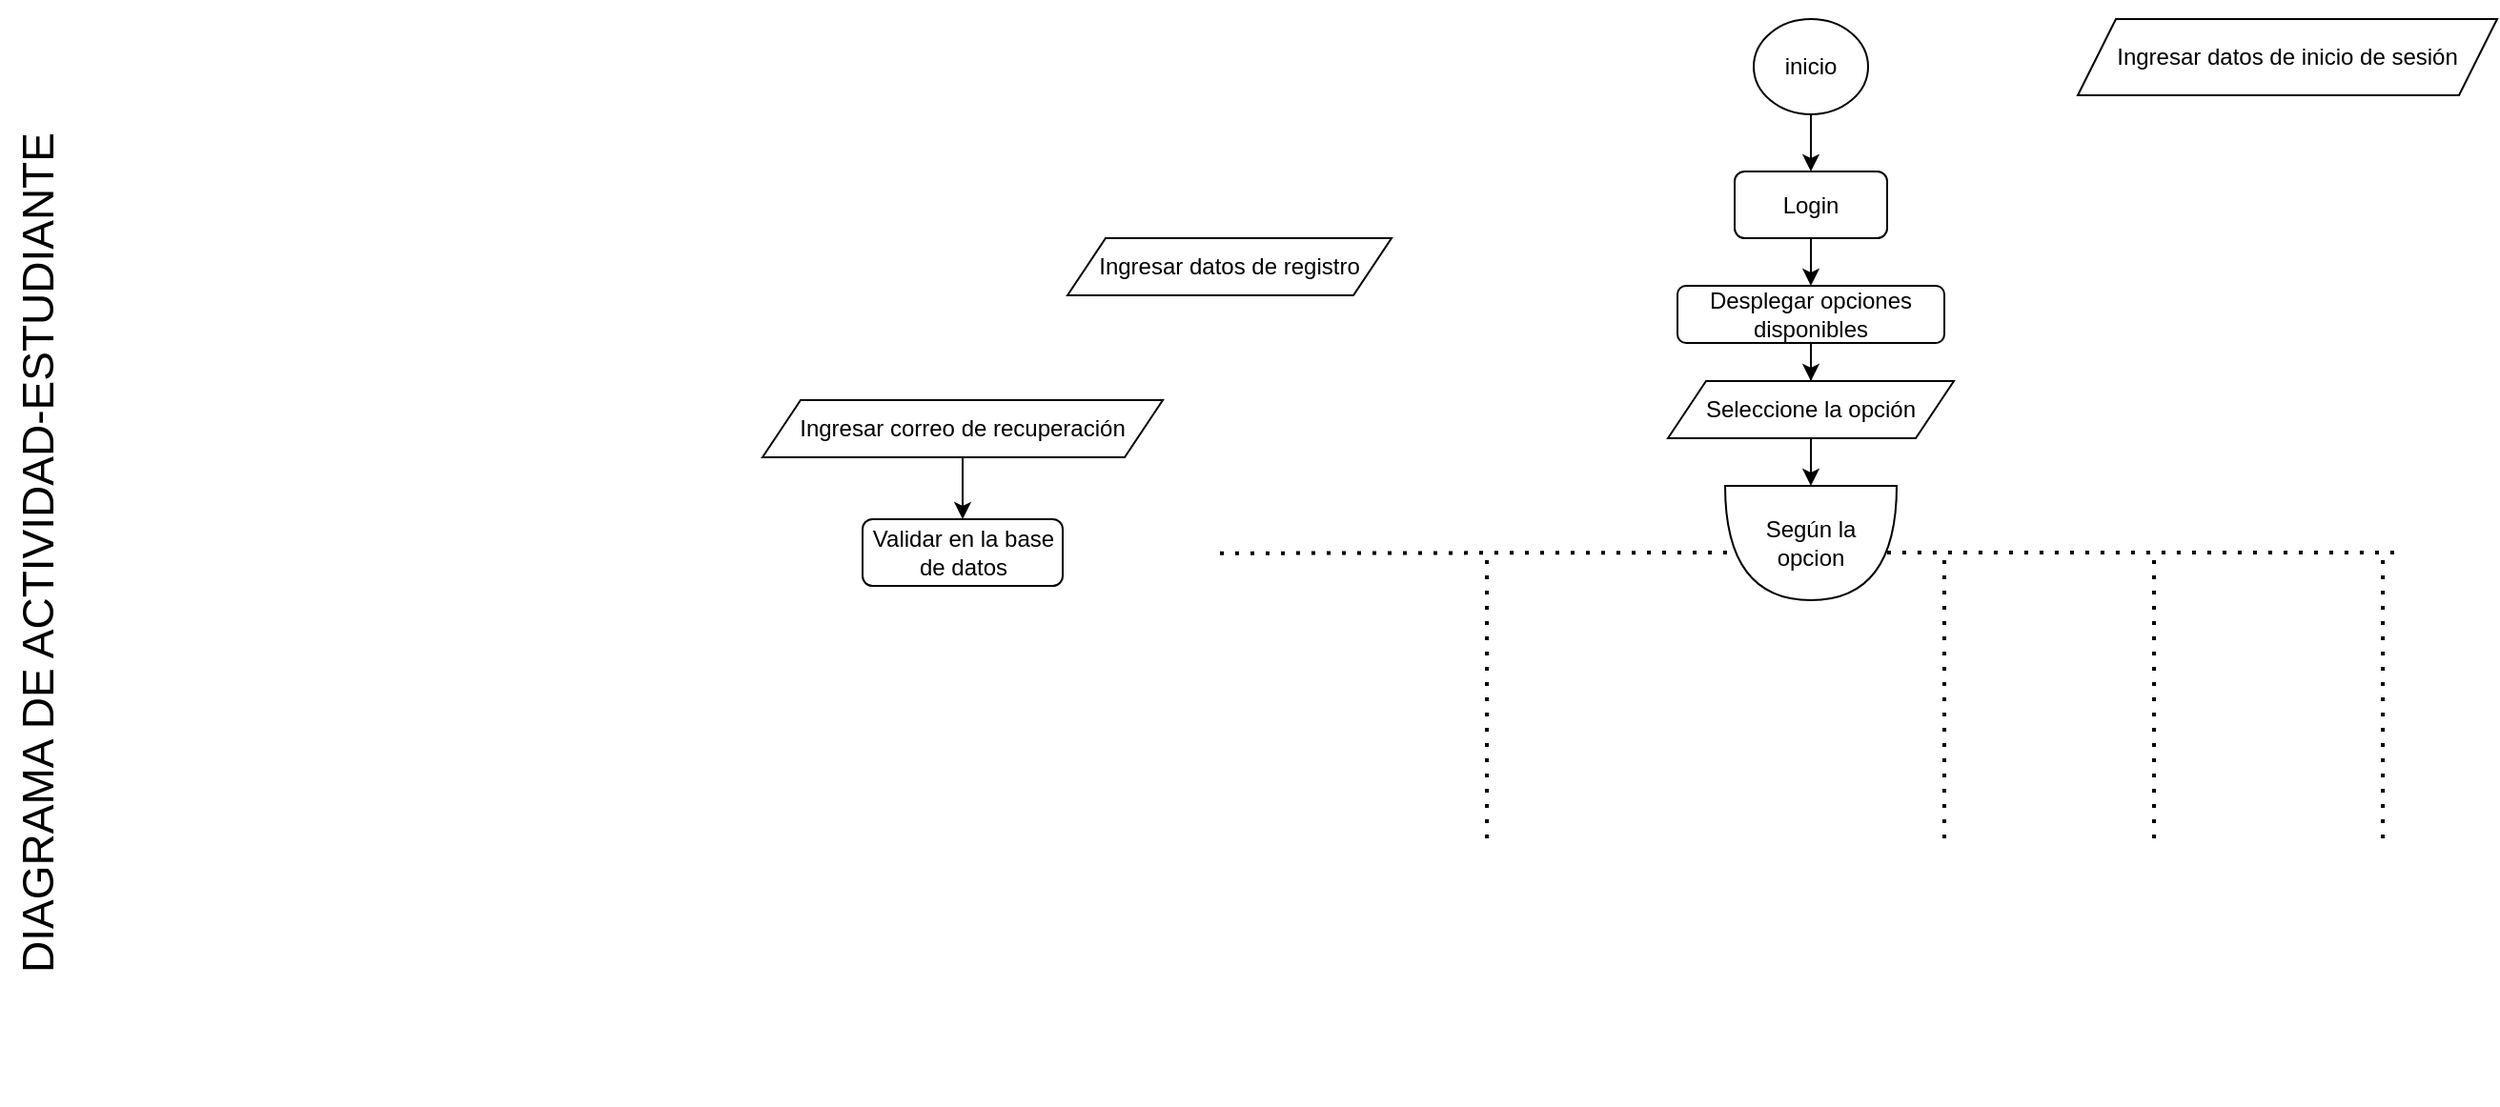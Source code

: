 <mxfile version="21.6.2" type="github">
  <diagram name="Página-1" id="PqHn9Dh7yP-jF3FoaL0B">
    <mxGraphModel dx="2284" dy="746" grid="1" gridSize="10" guides="1" tooltips="1" connect="1" arrows="1" fold="1" page="1" pageScale="1" pageWidth="850" pageHeight="1100" math="0" shadow="0">
      <root>
        <mxCell id="0" />
        <mxCell id="1" parent="0" />
        <mxCell id="qB7VqJZ4Xb1lMKzwYPK3-8" value="" style="edgeStyle=orthogonalEdgeStyle;rounded=0;orthogonalLoop=1;jettySize=auto;html=1;" parent="1" source="qB7VqJZ4Xb1lMKzwYPK3-1" target="qB7VqJZ4Xb1lMKzwYPK3-7" edge="1">
          <mxGeometry relative="1" as="geometry" />
        </mxCell>
        <mxCell id="qB7VqJZ4Xb1lMKzwYPK3-1" value="inicio" style="ellipse;whiteSpace=wrap;html=1;" parent="1" vertex="1">
          <mxGeometry x="380" y="80" width="60" height="50" as="geometry" />
        </mxCell>
        <mxCell id="qB7VqJZ4Xb1lMKzwYPK3-2" value="DIAGRAMA DE ACTIVIDAD-ESTUDIANTE " style="text;html=1;strokeColor=none;fillColor=none;align=center;verticalAlign=middle;whiteSpace=wrap;rounded=0;fontSize=23;rotation=-90;" parent="1" vertex="1">
          <mxGeometry x="-810" y="340" width="580" height="40" as="geometry" />
        </mxCell>
        <mxCell id="qB7VqJZ4Xb1lMKzwYPK3-10" value="" style="edgeStyle=orthogonalEdgeStyle;rounded=0;orthogonalLoop=1;jettySize=auto;html=1;" parent="1" source="qB7VqJZ4Xb1lMKzwYPK3-7" target="qB7VqJZ4Xb1lMKzwYPK3-16" edge="1">
          <mxGeometry relative="1" as="geometry">
            <mxPoint x="410" y="220" as="targetPoint" />
          </mxGeometry>
        </mxCell>
        <mxCell id="qB7VqJZ4Xb1lMKzwYPK3-7" value="Login" style="rounded=1;whiteSpace=wrap;html=1;" parent="1" vertex="1">
          <mxGeometry x="370" y="160" width="80" height="35" as="geometry" />
        </mxCell>
        <mxCell id="qB7VqJZ4Xb1lMKzwYPK3-20" value="" style="edgeStyle=orthogonalEdgeStyle;rounded=0;orthogonalLoop=1;jettySize=auto;html=1;" parent="1" source="qB7VqJZ4Xb1lMKzwYPK3-14" target="qB7VqJZ4Xb1lMKzwYPK3-15" edge="1">
          <mxGeometry relative="1" as="geometry" />
        </mxCell>
        <mxCell id="qB7VqJZ4Xb1lMKzwYPK3-14" value="Seleccione la opción" style="shape=parallelogram;perimeter=parallelogramPerimeter;whiteSpace=wrap;html=1;fixedSize=1;" parent="1" vertex="1">
          <mxGeometry x="335" y="270" width="150" height="30" as="geometry" />
        </mxCell>
        <mxCell id="qB7VqJZ4Xb1lMKzwYPK3-15" value="" style="shape=or;whiteSpace=wrap;html=1;rotation=90;" parent="1" vertex="1">
          <mxGeometry x="380" y="310" width="60" height="90" as="geometry" />
        </mxCell>
        <mxCell id="qB7VqJZ4Xb1lMKzwYPK3-18" style="edgeStyle=orthogonalEdgeStyle;rounded=0;orthogonalLoop=1;jettySize=auto;html=1;" parent="1" source="qB7VqJZ4Xb1lMKzwYPK3-16" target="qB7VqJZ4Xb1lMKzwYPK3-14" edge="1">
          <mxGeometry relative="1" as="geometry" />
        </mxCell>
        <mxCell id="qB7VqJZ4Xb1lMKzwYPK3-16" value="Desplegar opciones disponibles" style="rounded=1;whiteSpace=wrap;html=1;" parent="1" vertex="1">
          <mxGeometry x="340" y="220" width="140" height="30" as="geometry" />
        </mxCell>
        <mxCell id="qB7VqJZ4Xb1lMKzwYPK3-19" value="Según la opcion" style="text;html=1;strokeColor=none;fillColor=none;align=center;verticalAlign=middle;whiteSpace=wrap;rounded=0;" parent="1" vertex="1">
          <mxGeometry x="380" y="340" width="60" height="30" as="geometry" />
        </mxCell>
        <mxCell id="qB7VqJZ4Xb1lMKzwYPK3-21" value="" style="endArrow=none;dashed=1;html=1;dashPattern=1 3;strokeWidth=2;rounded=0;exitX=0.583;exitY=0.056;exitDx=0;exitDy=0;exitPerimeter=0;" parent="1" source="qB7VqJZ4Xb1lMKzwYPK3-15" edge="1">
          <mxGeometry width="50" height="50" relative="1" as="geometry">
            <mxPoint x="460" y="320" as="sourcePoint" />
            <mxPoint x="720" y="360" as="targetPoint" />
          </mxGeometry>
        </mxCell>
        <mxCell id="qB7VqJZ4Xb1lMKzwYPK3-22" value="" style="endArrow=none;dashed=1;html=1;dashPattern=1 3;strokeWidth=2;rounded=0;" parent="1" edge="1">
          <mxGeometry width="50" height="50" relative="1" as="geometry">
            <mxPoint x="100" y="360.36" as="sourcePoint" />
            <mxPoint x="370" y="360" as="targetPoint" />
          </mxGeometry>
        </mxCell>
        <mxCell id="qB7VqJZ4Xb1lMKzwYPK3-30" value="" style="edgeStyle=orthogonalEdgeStyle;rounded=0;orthogonalLoop=1;jettySize=auto;html=1;" parent="1" source="qB7VqJZ4Xb1lMKzwYPK3-23" target="qB7VqJZ4Xb1lMKzwYPK3-29" edge="1">
          <mxGeometry relative="1" as="geometry" />
        </mxCell>
        <mxCell id="qB7VqJZ4Xb1lMKzwYPK3-23" value="Ingresar correo de recuperación" style="shape=parallelogram;perimeter=parallelogramPerimeter;whiteSpace=wrap;html=1;fixedSize=1;" parent="1" vertex="1">
          <mxGeometry x="-140" y="280" width="210" height="30" as="geometry" />
        </mxCell>
        <mxCell id="qB7VqJZ4Xb1lMKzwYPK3-24" value="Ingresar datos de registro" style="shape=parallelogram;perimeter=parallelogramPerimeter;whiteSpace=wrap;html=1;fixedSize=1;" parent="1" vertex="1">
          <mxGeometry x="20" y="195" width="170" height="30" as="geometry" />
        </mxCell>
        <mxCell id="qB7VqJZ4Xb1lMKzwYPK3-25" value="Ingresar datos de inicio de sesión" style="shape=parallelogram;perimeter=parallelogramPerimeter;whiteSpace=wrap;html=1;fixedSize=1;" parent="1" vertex="1">
          <mxGeometry x="550" y="80" width="220" height="40" as="geometry" />
        </mxCell>
        <mxCell id="qB7VqJZ4Xb1lMKzwYPK3-29" value="Validar en la base de datos" style="rounded=1;whiteSpace=wrap;html=1;" parent="1" vertex="1">
          <mxGeometry x="-87.5" y="342.5" width="105" height="35" as="geometry" />
        </mxCell>
        <mxCell id="TDrxSu809FS5MR9IBpwi-1" value="" style="endArrow=none;dashed=1;html=1;dashPattern=1 3;strokeWidth=2;rounded=0;" edge="1" parent="1">
          <mxGeometry width="50" height="50" relative="1" as="geometry">
            <mxPoint x="240" y="510" as="sourcePoint" />
            <mxPoint x="240" y="360" as="targetPoint" />
          </mxGeometry>
        </mxCell>
        <mxCell id="TDrxSu809FS5MR9IBpwi-2" value="" style="endArrow=none;dashed=1;html=1;dashPattern=1 3;strokeWidth=2;rounded=0;" edge="1" parent="1">
          <mxGeometry width="50" height="50" relative="1" as="geometry">
            <mxPoint x="480" y="510" as="sourcePoint" />
            <mxPoint x="480" y="360" as="targetPoint" />
          </mxGeometry>
        </mxCell>
        <mxCell id="TDrxSu809FS5MR9IBpwi-3" value="" style="endArrow=none;dashed=1;html=1;dashPattern=1 3;strokeWidth=2;rounded=0;" edge="1" parent="1">
          <mxGeometry width="50" height="50" relative="1" as="geometry">
            <mxPoint x="590" y="510" as="sourcePoint" />
            <mxPoint x="590" y="360" as="targetPoint" />
          </mxGeometry>
        </mxCell>
        <mxCell id="TDrxSu809FS5MR9IBpwi-4" value="" style="endArrow=none;dashed=1;html=1;dashPattern=1 3;strokeWidth=2;rounded=0;" edge="1" parent="1">
          <mxGeometry width="50" height="50" relative="1" as="geometry">
            <mxPoint x="710" y="510" as="sourcePoint" />
            <mxPoint x="710" y="360" as="targetPoint" />
          </mxGeometry>
        </mxCell>
      </root>
    </mxGraphModel>
  </diagram>
</mxfile>
